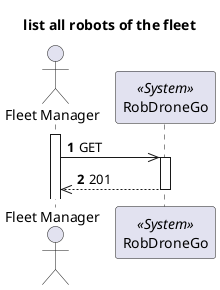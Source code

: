 @startuml
'https://plantuml.com/sequence-diagram

autonumber
title list all robots of the fleet

actor "Fleet Manager" as FM
participant "RobDroneGo" as Sys <<System>>


activate FM
FM->> Sys : GET

activate Sys
FM<<-- Sys : 201
deactivate Sys
@enduml
